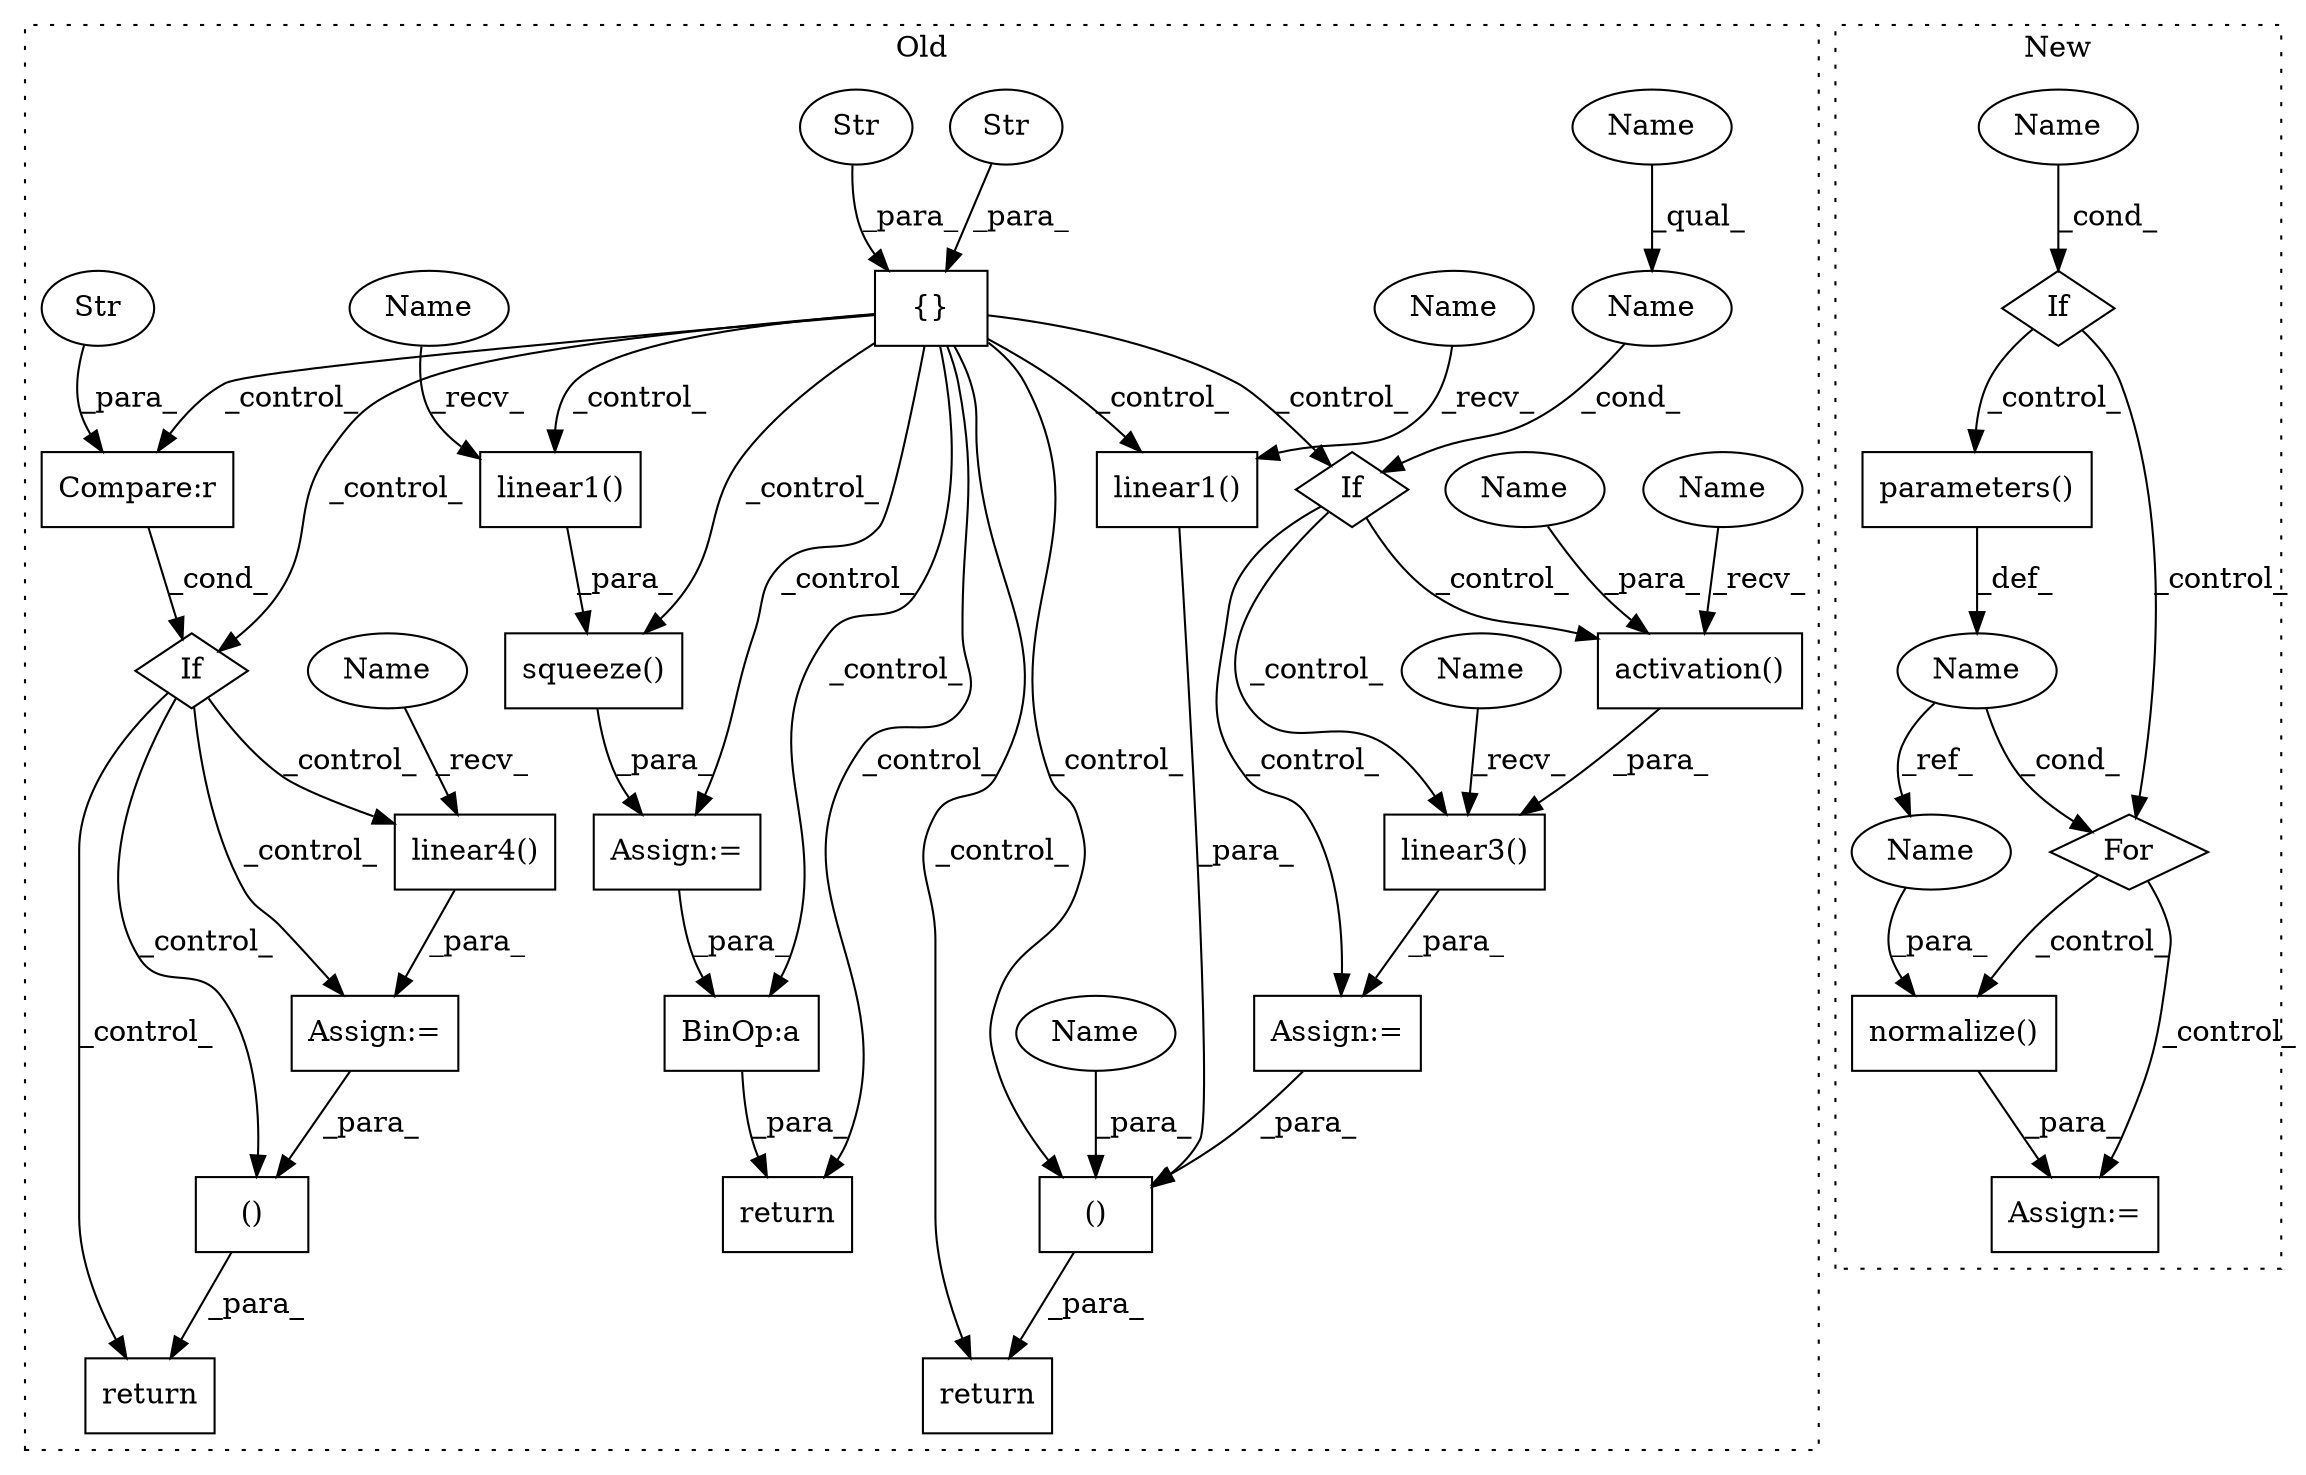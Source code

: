 digraph G {
subgraph cluster0 {
1 [label="return" a="93" s="11107" l="7" shape="box"];
4 [label="linear1()" a="75" s="10701,10715" l="13,1" shape="box"];
5 [label="()" a="54" s="11123" l="26" shape="box"];
6 [label="{}" a="59" s="10608,10652" l="1,0" shape="box"];
7 [label="()" a="54" s="11585" l="15" shape="box"];
8 [label="Str" a="66" s="10639" l="13" shape="ellipse"];
9 [label="Str" a="66" s="10622" l="15" shape="ellipse"];
11 [label="linear1()" a="75" s="11254,11268" l="13,1" shape="box"];
12 [label="If" a="96" s="10828,10851" l="3,22" shape="diamond"];
13 [label="BinOp:a" a="82" s="11380" l="3" shape="box"];
18 [label="Assign:=" a="68" s="11237" l="3" shape="box"];
19 [label="Assign:=" a="68" s="11533" l="3" shape="box"];
20 [label="If" a="96" s="11406,11442" l="0,18" shape="diamond"];
21 [label="linear3()" a="75" s="10885,10924" l="13,1" shape="box"];
22 [label="Compare:r" a="40" s="11406" l="36" shape="box"];
23 [label="Str" a="66" s="11435" l="7" shape="ellipse"];
24 [label="Name" a="87" s="10831" l="20" shape="ellipse"];
25 [label="activation()" a="75" s="10898,10923" l="16,1" shape="box"];
26 [label="Assign:=" a="68" s="10882" l="3" shape="box"];
27 [label="return" a="93" s="11568" l="7" shape="box"];
28 [label="squeeze()" a="75" s="11240,11269" l="14,1" shape="box"];
29 [label="return" a="93" s="11360" l="7" shape="box"];
30 [label="linear4()" a="75" s="11536,11550" l="13,1" shape="box"];
32 [label="Name" a="87" s="11254" l="4" shape="ellipse"];
33 [label="Name" a="87" s="10701" l="4" shape="ellipse"];
34 [label="Name" a="87" s="11536" l="4" shape="ellipse"];
35 [label="Name" a="87" s="10831" l="4" shape="ellipse"];
36 [label="Name" a="87" s="10898" l="4" shape="ellipse"];
37 [label="Name" a="87" s="10885" l="4" shape="ellipse"];
38 [label="Name" a="87" s="10914" l="9" shape="ellipse"];
39 [label="Name" a="87" s="11125" l="9" shape="ellipse"];
label = "Old";
style="dotted";
}
subgraph cluster1 {
2 [label="parameters()" a="75" s="8309" l="25" shape="box"];
3 [label="If" a="96" s="8253,8278" l="3,22" shape="diamond"];
10 [label="Name" a="87" s="8256" l="22" shape="ellipse"];
14 [label="For" a="107" s="8300,8334" l="4,26" shape="diamond"];
15 [label="Name" a="87" s="8304" l="1" shape="ellipse"];
16 [label="Assign:=" a="68" s="8361" l="3" shape="box"];
17 [label="normalize()" a="75" s="8364,8377" l="12,8" shape="box"];
31 [label="Name" a="87" s="8376" l="1" shape="ellipse"];
label = "New";
style="dotted";
}
2 -> 15 [label="_def_"];
3 -> 14 [label="_control_"];
3 -> 2 [label="_control_"];
4 -> 5 [label="_para_"];
5 -> 1 [label="_para_"];
6 -> 22 [label="_control_"];
6 -> 5 [label="_control_"];
6 -> 11 [label="_control_"];
6 -> 1 [label="_control_"];
6 -> 29 [label="_control_"];
6 -> 20 [label="_control_"];
6 -> 28 [label="_control_"];
6 -> 13 [label="_control_"];
6 -> 4 [label="_control_"];
6 -> 12 [label="_control_"];
6 -> 18 [label="_control_"];
7 -> 27 [label="_para_"];
8 -> 6 [label="_para_"];
9 -> 6 [label="_para_"];
10 -> 3 [label="_cond_"];
11 -> 28 [label="_para_"];
12 -> 26 [label="_control_"];
12 -> 25 [label="_control_"];
12 -> 21 [label="_control_"];
13 -> 29 [label="_para_"];
14 -> 16 [label="_control_"];
14 -> 17 [label="_control_"];
15 -> 31 [label="_ref_"];
15 -> 14 [label="_cond_"];
17 -> 16 [label="_para_"];
18 -> 13 [label="_para_"];
19 -> 7 [label="_para_"];
20 -> 19 [label="_control_"];
20 -> 30 [label="_control_"];
20 -> 7 [label="_control_"];
20 -> 27 [label="_control_"];
21 -> 26 [label="_para_"];
22 -> 20 [label="_cond_"];
23 -> 22 [label="_para_"];
24 -> 12 [label="_cond_"];
25 -> 21 [label="_para_"];
26 -> 5 [label="_para_"];
28 -> 18 [label="_para_"];
30 -> 19 [label="_para_"];
31 -> 17 [label="_para_"];
32 -> 11 [label="_recv_"];
33 -> 4 [label="_recv_"];
34 -> 30 [label="_recv_"];
35 -> 24 [label="_qual_"];
36 -> 25 [label="_recv_"];
37 -> 21 [label="_recv_"];
38 -> 25 [label="_para_"];
39 -> 5 [label="_para_"];
}